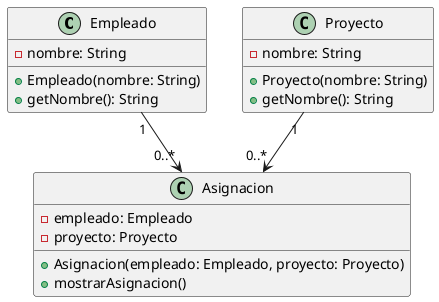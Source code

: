 @startuml
class Empleado {
    - nombre: String
    + Empleado(nombre: String)
    + getNombre(): String
}

class Proyecto {
    - nombre: String
    + Proyecto(nombre: String)
    + getNombre(): String
}

class Asignacion {
    - empleado: Empleado
    - proyecto: Proyecto
    + Asignacion(empleado: Empleado, proyecto: Proyecto)
    + mostrarAsignacion()
}

Empleado "1" --> "0..*" Asignacion
Proyecto "1" --> "0..*" Asignacion
@enduml